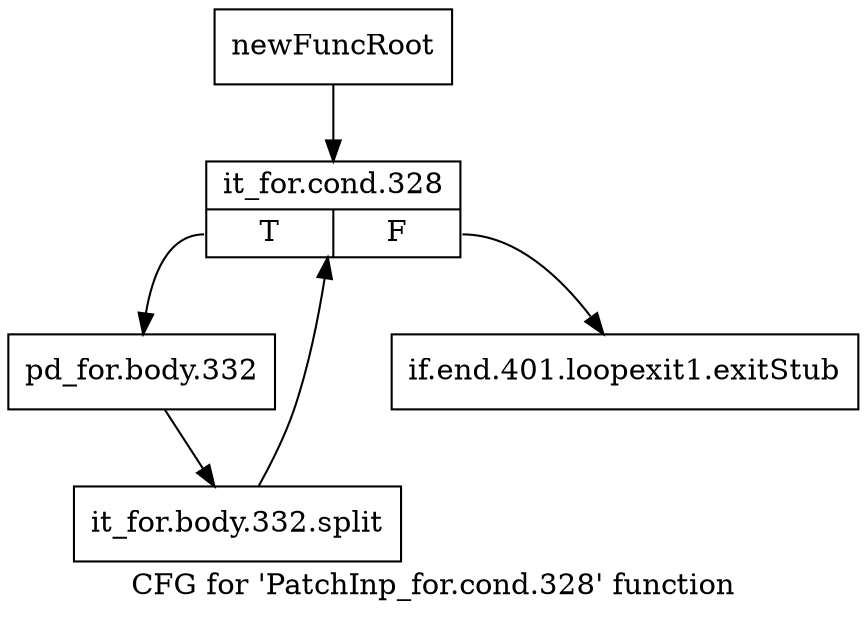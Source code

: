 digraph "CFG for 'PatchInp_for.cond.328' function" {
	label="CFG for 'PatchInp_for.cond.328' function";

	Node0x2369d30 [shape=record,label="{newFuncRoot}"];
	Node0x2369d30 -> Node0x236a130;
	Node0x236a0e0 [shape=record,label="{if.end.401.loopexit1.exitStub}"];
	Node0x236a130 [shape=record,label="{it_for.cond.328|{<s0>T|<s1>F}}"];
	Node0x236a130:s0 -> Node0x236a180;
	Node0x236a130:s1 -> Node0x236a0e0;
	Node0x236a180 [shape=record,label="{pd_for.body.332}"];
	Node0x236a180 -> Node0x37042d0;
	Node0x37042d0 [shape=record,label="{it_for.body.332.split}"];
	Node0x37042d0 -> Node0x236a130;
}

